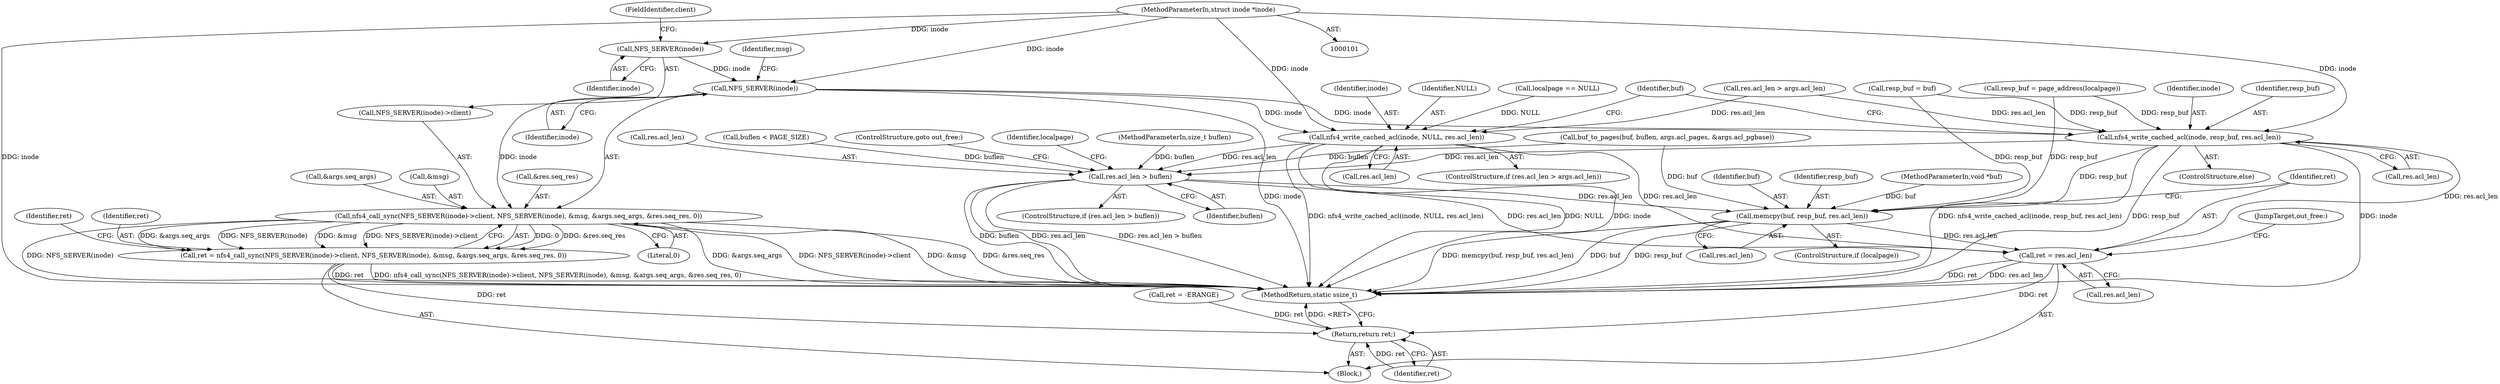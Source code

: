 digraph "1_linux_bf118a342f10dafe44b14451a1392c3254629a1f@pointer" {
"1000172" [label="(Call,NFS_SERVER(inode))"];
"1000102" [label="(MethodParameterIn,struct inode *inode)"];
"1000175" [label="(Call,NFS_SERVER(inode))"];
"1000170" [label="(Call,nfs4_call_sync(NFS_SERVER(inode)->client, NFS_SERVER(inode), &msg, &args.seq_args, &res.seq_res, 0))"];
"1000168" [label="(Call,ret = nfs4_call_sync(NFS_SERVER(inode)->client, NFS_SERVER(inode), &msg, &args.seq_args, &res.seq_res, 0))"];
"1000244" [label="(Return,return ret;)"];
"1000199" [label="(Call,nfs4_write_cached_acl(inode, NULL, res.acl_len))"];
"1000220" [label="(Call,res.acl_len > buflen)"];
"1000228" [label="(Call,memcpy(buf, resp_buf, res.acl_len))"];
"1000234" [label="(Call,ret = res.acl_len)"];
"1000206" [label="(Call,nfs4_write_cached_acl(inode, resp_buf, res.acl_len))"];
"1000234" [label="(Call,ret = res.acl_len)"];
"1000170" [label="(Call,nfs4_call_sync(NFS_SERVER(inode)->client, NFS_SERVER(inode), &msg, &args.seq_args, &res.seq_res, 0))"];
"1000239" [label="(JumpTarget,out_free:)"];
"1000192" [label="(Call,res.acl_len > args.acl_len)"];
"1000155" [label="(Call,resp_buf = buf)"];
"1000174" [label="(FieldIdentifier,client)"];
"1000158" [label="(Call,buf_to_pages(buf, buflen, args.acl_pages, &args.acl_pgbase))"];
"1000209" [label="(Call,res.acl_len)"];
"1000187" [label="(Literal,0)"];
"1000183" [label="(Call,&res.seq_res)"];
"1000178" [label="(Identifier,msg)"];
"1000205" [label="(ControlStructure,else)"];
"1000200" [label="(Identifier,inode)"];
"1000219" [label="(ControlStructure,if (res.acl_len > buflen))"];
"1000199" [label="(Call,nfs4_write_cached_acl(inode, NULL, res.acl_len))"];
"1000125" [label="(Call,resp_buf = page_address(localpage))"];
"1000235" [label="(Identifier,ret)"];
"1000105" [label="(Block,)"];
"1000246" [label="(MethodReturn,static ssize_t)"];
"1000221" [label="(Call,res.acl_len)"];
"1000207" [label="(Identifier,inode)"];
"1000169" [label="(Identifier,ret)"];
"1000226" [label="(ControlStructure,if (localpage))"];
"1000231" [label="(Call,res.acl_len)"];
"1000229" [label="(Identifier,buf)"];
"1000102" [label="(MethodParameterIn,struct inode *inode)"];
"1000228" [label="(Call,memcpy(buf, resp_buf, res.acl_len))"];
"1000206" [label="(Call,nfs4_write_cached_acl(inode, resp_buf, res.acl_len))"];
"1000208" [label="(Identifier,resp_buf)"];
"1000117" [label="(Call,buflen < PAGE_SIZE)"];
"1000202" [label="(Call,res.acl_len)"];
"1000176" [label="(Identifier,inode)"];
"1000189" [label="(Identifier,ret)"];
"1000225" [label="(ControlStructure,goto out_free;)"];
"1000227" [label="(Identifier,localpage)"];
"1000172" [label="(Call,NFS_SERVER(inode))"];
"1000236" [label="(Call,res.acl_len)"];
"1000215" [label="(Call,ret = -ERANGE)"];
"1000104" [label="(MethodParameterIn,size_t buflen)"];
"1000171" [label="(Call,NFS_SERVER(inode)->client)"];
"1000173" [label="(Identifier,inode)"];
"1000230" [label="(Identifier,resp_buf)"];
"1000224" [label="(Identifier,buflen)"];
"1000201" [label="(Identifier,NULL)"];
"1000191" [label="(ControlStructure,if (res.acl_len > args.acl_len))"];
"1000179" [label="(Call,&args.seq_args)"];
"1000177" [label="(Call,&msg)"];
"1000220" [label="(Call,res.acl_len > buflen)"];
"1000245" [label="(Identifier,ret)"];
"1000130" [label="(Call,localpage == NULL)"];
"1000175" [label="(Call,NFS_SERVER(inode))"];
"1000103" [label="(MethodParameterIn,void *buf)"];
"1000213" [label="(Identifier,buf)"];
"1000244" [label="(Return,return ret;)"];
"1000168" [label="(Call,ret = nfs4_call_sync(NFS_SERVER(inode)->client, NFS_SERVER(inode), &msg, &args.seq_args, &res.seq_res, 0))"];
"1000172" -> "1000171"  [label="AST: "];
"1000172" -> "1000173"  [label="CFG: "];
"1000173" -> "1000172"  [label="AST: "];
"1000174" -> "1000172"  [label="CFG: "];
"1000102" -> "1000172"  [label="DDG: inode"];
"1000172" -> "1000175"  [label="DDG: inode"];
"1000102" -> "1000101"  [label="AST: "];
"1000102" -> "1000246"  [label="DDG: inode"];
"1000102" -> "1000175"  [label="DDG: inode"];
"1000102" -> "1000199"  [label="DDG: inode"];
"1000102" -> "1000206"  [label="DDG: inode"];
"1000175" -> "1000170"  [label="AST: "];
"1000175" -> "1000176"  [label="CFG: "];
"1000176" -> "1000175"  [label="AST: "];
"1000178" -> "1000175"  [label="CFG: "];
"1000175" -> "1000246"  [label="DDG: inode"];
"1000175" -> "1000170"  [label="DDG: inode"];
"1000175" -> "1000199"  [label="DDG: inode"];
"1000175" -> "1000206"  [label="DDG: inode"];
"1000170" -> "1000168"  [label="AST: "];
"1000170" -> "1000187"  [label="CFG: "];
"1000171" -> "1000170"  [label="AST: "];
"1000177" -> "1000170"  [label="AST: "];
"1000179" -> "1000170"  [label="AST: "];
"1000183" -> "1000170"  [label="AST: "];
"1000187" -> "1000170"  [label="AST: "];
"1000168" -> "1000170"  [label="CFG: "];
"1000170" -> "1000246"  [label="DDG: &args.seq_args"];
"1000170" -> "1000246"  [label="DDG: NFS_SERVER(inode)->client"];
"1000170" -> "1000246"  [label="DDG: &msg"];
"1000170" -> "1000246"  [label="DDG: &res.seq_res"];
"1000170" -> "1000246"  [label="DDG: NFS_SERVER(inode)"];
"1000170" -> "1000168"  [label="DDG: 0"];
"1000170" -> "1000168"  [label="DDG: &res.seq_res"];
"1000170" -> "1000168"  [label="DDG: &args.seq_args"];
"1000170" -> "1000168"  [label="DDG: NFS_SERVER(inode)"];
"1000170" -> "1000168"  [label="DDG: &msg"];
"1000170" -> "1000168"  [label="DDG: NFS_SERVER(inode)->client"];
"1000168" -> "1000105"  [label="AST: "];
"1000169" -> "1000168"  [label="AST: "];
"1000189" -> "1000168"  [label="CFG: "];
"1000168" -> "1000246"  [label="DDG: ret"];
"1000168" -> "1000246"  [label="DDG: nfs4_call_sync(NFS_SERVER(inode)->client, NFS_SERVER(inode), &msg, &args.seq_args, &res.seq_res, 0)"];
"1000168" -> "1000244"  [label="DDG: ret"];
"1000244" -> "1000105"  [label="AST: "];
"1000244" -> "1000245"  [label="CFG: "];
"1000245" -> "1000244"  [label="AST: "];
"1000246" -> "1000244"  [label="CFG: "];
"1000244" -> "1000246"  [label="DDG: <RET>"];
"1000245" -> "1000244"  [label="DDG: ret"];
"1000215" -> "1000244"  [label="DDG: ret"];
"1000234" -> "1000244"  [label="DDG: ret"];
"1000199" -> "1000191"  [label="AST: "];
"1000199" -> "1000202"  [label="CFG: "];
"1000200" -> "1000199"  [label="AST: "];
"1000201" -> "1000199"  [label="AST: "];
"1000202" -> "1000199"  [label="AST: "];
"1000213" -> "1000199"  [label="CFG: "];
"1000199" -> "1000246"  [label="DDG: nfs4_write_cached_acl(inode, NULL, res.acl_len)"];
"1000199" -> "1000246"  [label="DDG: NULL"];
"1000199" -> "1000246"  [label="DDG: inode"];
"1000130" -> "1000199"  [label="DDG: NULL"];
"1000192" -> "1000199"  [label="DDG: res.acl_len"];
"1000199" -> "1000220"  [label="DDG: res.acl_len"];
"1000199" -> "1000234"  [label="DDG: res.acl_len"];
"1000220" -> "1000219"  [label="AST: "];
"1000220" -> "1000224"  [label="CFG: "];
"1000221" -> "1000220"  [label="AST: "];
"1000224" -> "1000220"  [label="AST: "];
"1000225" -> "1000220"  [label="CFG: "];
"1000227" -> "1000220"  [label="CFG: "];
"1000220" -> "1000246"  [label="DDG: res.acl_len"];
"1000220" -> "1000246"  [label="DDG: res.acl_len > buflen"];
"1000220" -> "1000246"  [label="DDG: buflen"];
"1000206" -> "1000220"  [label="DDG: res.acl_len"];
"1000158" -> "1000220"  [label="DDG: buflen"];
"1000117" -> "1000220"  [label="DDG: buflen"];
"1000104" -> "1000220"  [label="DDG: buflen"];
"1000220" -> "1000228"  [label="DDG: res.acl_len"];
"1000220" -> "1000234"  [label="DDG: res.acl_len"];
"1000228" -> "1000226"  [label="AST: "];
"1000228" -> "1000231"  [label="CFG: "];
"1000229" -> "1000228"  [label="AST: "];
"1000230" -> "1000228"  [label="AST: "];
"1000231" -> "1000228"  [label="AST: "];
"1000235" -> "1000228"  [label="CFG: "];
"1000228" -> "1000246"  [label="DDG: memcpy(buf, resp_buf, res.acl_len)"];
"1000228" -> "1000246"  [label="DDG: buf"];
"1000228" -> "1000246"  [label="DDG: resp_buf"];
"1000158" -> "1000228"  [label="DDG: buf"];
"1000103" -> "1000228"  [label="DDG: buf"];
"1000125" -> "1000228"  [label="DDG: resp_buf"];
"1000206" -> "1000228"  [label="DDG: resp_buf"];
"1000155" -> "1000228"  [label="DDG: resp_buf"];
"1000228" -> "1000234"  [label="DDG: res.acl_len"];
"1000234" -> "1000105"  [label="AST: "];
"1000234" -> "1000236"  [label="CFG: "];
"1000235" -> "1000234"  [label="AST: "];
"1000236" -> "1000234"  [label="AST: "];
"1000239" -> "1000234"  [label="CFG: "];
"1000234" -> "1000246"  [label="DDG: res.acl_len"];
"1000234" -> "1000246"  [label="DDG: ret"];
"1000206" -> "1000234"  [label="DDG: res.acl_len"];
"1000206" -> "1000205"  [label="AST: "];
"1000206" -> "1000209"  [label="CFG: "];
"1000207" -> "1000206"  [label="AST: "];
"1000208" -> "1000206"  [label="AST: "];
"1000209" -> "1000206"  [label="AST: "];
"1000213" -> "1000206"  [label="CFG: "];
"1000206" -> "1000246"  [label="DDG: nfs4_write_cached_acl(inode, resp_buf, res.acl_len)"];
"1000206" -> "1000246"  [label="DDG: resp_buf"];
"1000206" -> "1000246"  [label="DDG: inode"];
"1000125" -> "1000206"  [label="DDG: resp_buf"];
"1000155" -> "1000206"  [label="DDG: resp_buf"];
"1000192" -> "1000206"  [label="DDG: res.acl_len"];
}

